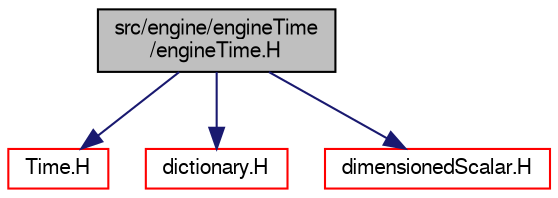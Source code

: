 digraph "src/engine/engineTime/engineTime.H"
{
  bgcolor="transparent";
  edge [fontname="FreeSans",fontsize="10",labelfontname="FreeSans",labelfontsize="10"];
  node [fontname="FreeSans",fontsize="10",shape=record];
  Node0 [label="src/engine/engineTime\l/engineTime.H",height=0.2,width=0.4,color="black", fillcolor="grey75", style="filled", fontcolor="black"];
  Node0 -> Node1 [color="midnightblue",fontsize="10",style="solid",fontname="FreeSans"];
  Node1 [label="Time.H",height=0.2,width=0.4,color="red",URL="$a09311.html"];
  Node0 -> Node77 [color="midnightblue",fontsize="10",style="solid",fontname="FreeSans"];
  Node77 [label="dictionary.H",height=0.2,width=0.4,color="red",URL="$a08804.html"];
  Node0 -> Node103 [color="midnightblue",fontsize="10",style="solid",fontname="FreeSans"];
  Node103 [label="dimensionedScalar.H",height=0.2,width=0.4,color="red",URL="$a09347.html"];
}
